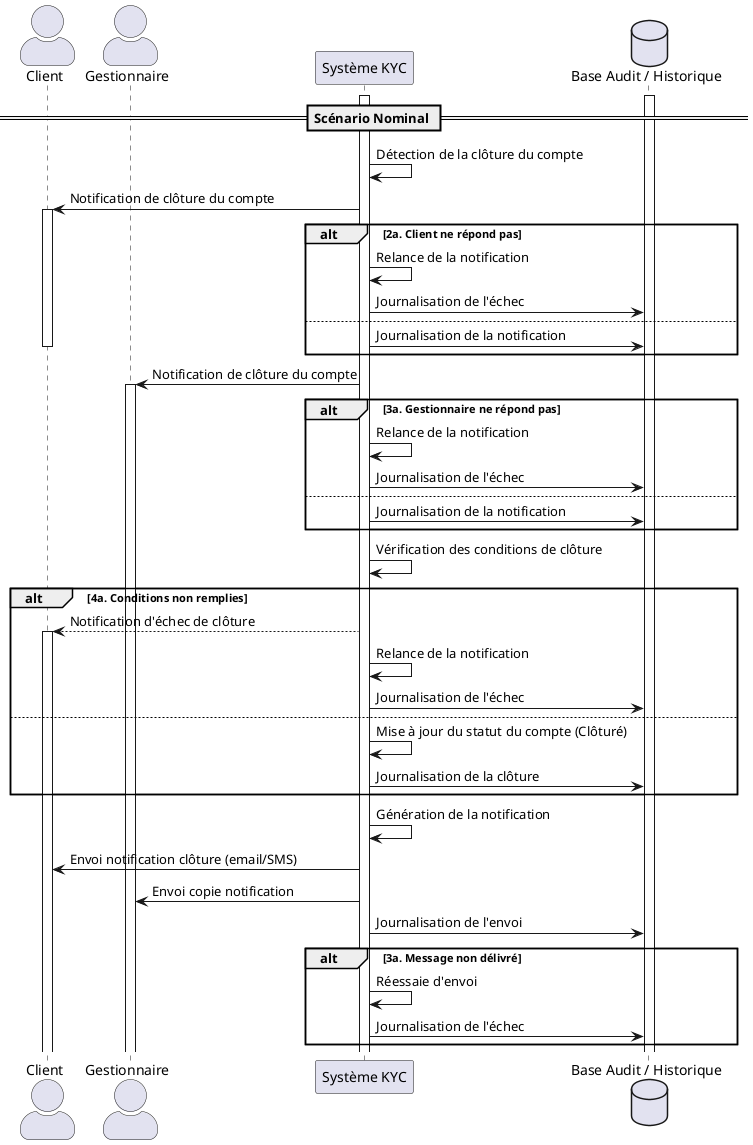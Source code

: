 @startuml UC022
skinparam actorStyle awesome

actor "Client" as Client
actor "Gestionnaire" as Gestionnaire
participant "Système KYC" as KYC
database "Base Audit / Historique" as Audit

== Scénario Nominal ==
activate KYC
activate Audit
KYC -> KYC : Détection de la clôture du compte
KYC -> Client : Notification de clôture du compte
activate Client
alt 2a. Client ne répond pas
    KYC -> KYC : Relance de la notification
    KYC -> Audit : Journalisation de l'échec
else
    KYC -> Audit : Journalisation de la notification
    deactivate Client
end
KYC -> Gestionnaire : Notification de clôture du compte
activate Gestionnaire
alt 3a. Gestionnaire ne répond pas
    KYC -> KYC : Relance de la notification
    KYC -> Audit : Journalisation de l'échec
else
    KYC -> Audit : Journalisation de la notification
   
end
KYC -> KYC : Vérification des conditions de clôture
alt 4a. Conditions non remplies
    KYC --> Client : Notification d'échec de clôture   
    activate Client
    KYC -> KYC : Relance de la notification
    
    KYC -> Audit : Journalisation de l'échec
else
    KYC -> KYC : Mise à jour du statut du compte (Clôturé)
    KYC -> Audit : Journalisation de la clôture
end

KYC -> KYC : Génération de la notification
KYC -> Client : Envoi notification clôture (email/SMS)
KYC -> Gestionnaire : Envoi copie notification
KYC -> Audit : Journalisation de l'envoi

alt 3a. Message non délivré
    KYC -> KYC : Réessaie d'envoi
    KYC -> Audit : Journalisation de l'échec
end
@enduml


